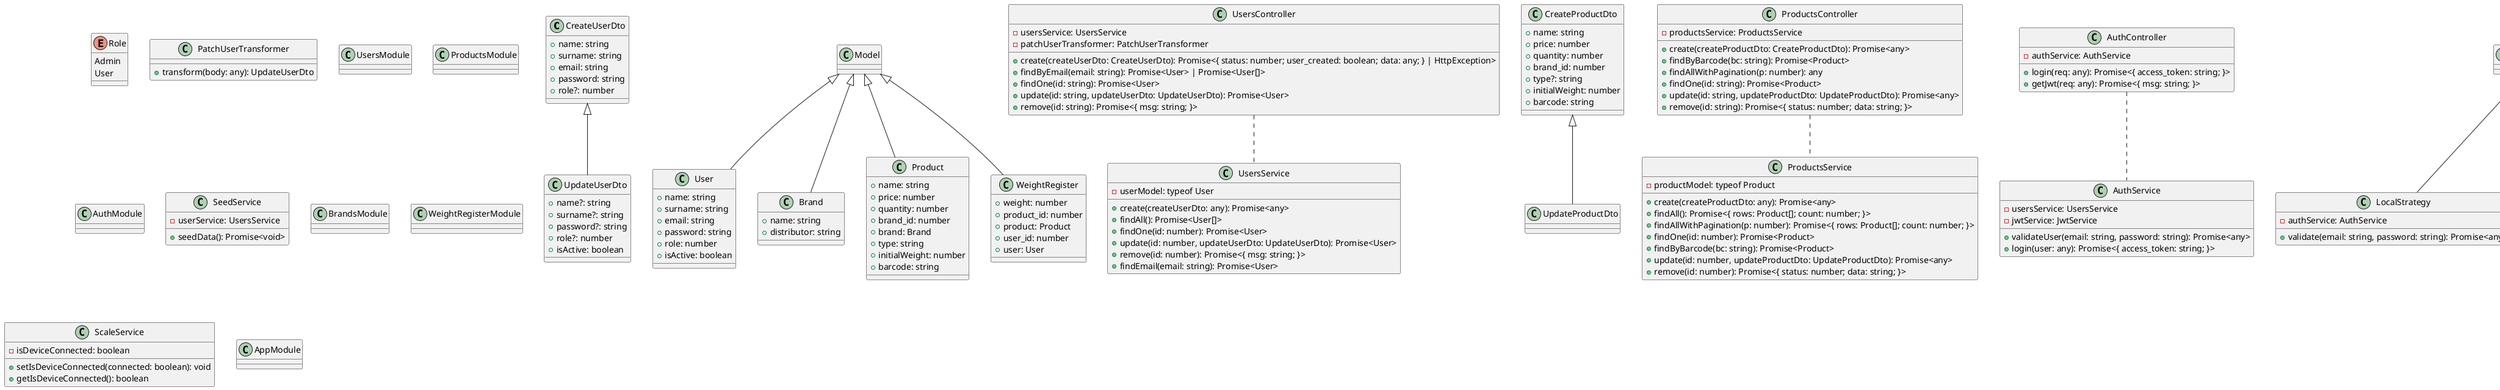 @startuml barcontrol
class CreateUserDto {
    +name: string
    +surname: string
    +email: string
    +password: string
    +role?: number
}
class UpdateUserDto extends CreateUserDto {
    +name?: string
    +surname?: string
    +password?: string
    +role?: number
    +isActive: boolean
}
enum Role {
    Admin
    User
}
class User extends Model {
    +name: string
    +surname: string
    +email: string
    +password: string
    +role: number
    +isActive: boolean
}
class UsersService {
    -userModel: typeof User
    +create(createUserDto: any): Promise<any>
    +findAll(): Promise<User[]>
    +findOne(id: number): Promise<User>
    +update(id: number, updateUserDto: UpdateUserDto): Promise<User>
    +remove(id: number): Promise<{ msg: string; }>
    +findEmail(email: string): Promise<User>
}
class PatchUserTransformer {
    +transform(body: any): UpdateUserDto
}
class UsersController {
    -usersService: UsersService
    -patchUserTransformer: PatchUserTransformer
    +create(createUserDto: CreateUserDto): Promise<{ status: number; user_created: boolean; data: any; } | HttpException>
    +findByEmail(email: string): Promise<User> | Promise<User[]>
    +findOne(id: string): Promise<User>
    +update(id: string, updateUserDto: UpdateUserDto): Promise<User>
    +remove(id: string): Promise<{ msg: string; }>
}
class UsersModule
class CreateProductDto {
    +name: string
    +price: number
    +quantity: number
    +brand_id: number
    +type?: string
    +initialWeight: number
    +barcode: string
}
class UpdateProductDto extends CreateProductDto
class Brand extends Model {
    +name: string
    +distributor: string
}
class Product extends Model {
    +name: string
    +price: number
    +quantity: number
    +brand_id: number
    +brand: Brand
    +type: string
    +initialWeight: number
    +barcode: string
}
class ProductsService {
    -productModel: typeof Product
    +create(createProductDto: any): Promise<any>
    +findAll(): Promise<{ rows: Product[]; count: number; }>
    +findAllWithPagination(p: number): Promise<{ rows: Product[]; count: number; }>
    +findOne(id: number): Promise<Product>
    +findByBarcode(bc: string): Promise<Product>
    +update(id: number, updateProductDto: UpdateProductDto): Promise<any>
    +remove(id: number): Promise<{ status: number; data: string; }>
}
class ProductsController {
    -productsService: ProductsService
    +create(createProductDto: CreateProductDto): Promise<any>
    +findByBarcode(bc: string): Promise<Product>
    +findAllWithPagination(p: number): any
    +findOne(id: string): Promise<Product>
    +update(id: string, updateProductDto: UpdateProductDto): Promise<any>
    +remove(id: string): Promise<{ status: number; data: string; }>
}
class ProductsModule
class AuthService {
    -usersService: UsersService
    -jwtService: JwtService
    +validateUser(email: string, password: string): Promise<any>
    +login(user: any): Promise<{ access_token: string; }>
}
class LocalStrategy extends PassportStrategy {
    -authService: AuthService
    +validate(email: string, password: string): Promise<any>
}
class JwtStrategy extends  PassportStrategy{
    +validate(payload: any): Promise<{ email: any; userId: any; roles: any; }>
}
class LocalAuthGuard extends AuthGuard
class JwtAuthGuard extends AuthGuard {
    +canActivate(context: ExecutionContext): boolean | Promise<boolean> | Observable<boolean>
    +handleRequest(err: any, user: any, info: any): any
}
class RolesGuard implements CanActivate {
    -reflector: Reflector
    +canActivate(context: ExecutionContext): boolean
}
class AuthController {
    -authService: AuthService
    +login(req: any): Promise<{ access_token: string; }>
    +getJwt(req: any): Promise<{ msg: string; }>
}
class AuthModule
class SeedService {
    -userService: UsersService
    +seedData(): Promise<void>
}
class CreateBrandDto {
    +name: string
    +distributor?: string
}
class UpdateBrandDto extends CreateBrandDto
class BrandsService {
    -brandModel: typeof Brand
    +create(createBrandDto: any): Promise<any>
    +findAll(): Promise<Brand[]>
    +findOne(id: number): Promise<Brand>
    +update(id: number, updateBrandDto: UpdateBrandDto): UpdateBrandDto
    +remove(id: number): Promise<{ msg: string; }>
}
class BrandsController {
    -brandsService: BrandsService
    +create(createBrandDto: CreateBrandDto): { status: number; product_created: boolean; data: Promise<any>; }
    +findAll(): Promise<Brand[]>
    +findOne(id: string): Promise<Brand>
    +update(id: string, updateBrandDto: UpdateBrandDto): UpdateBrandDto
    +remove(id: string): Promise<{ msg: string; }>
}
class BrandsModule
class CreateWeightRegisterDto {
    +weight: number
    +product_id: number
    +user_id?: number
}
class UpdateWeightRegisterDto extends  CreateWeightRegisterDto
class WeightRegister extends Model {
    +weight: number
    +product_id: number
    +product: Product
    +user_id: number
    +user: User
}
class WeightRegisterService {
    -weightRegister: typeof WeightRegister
    +create(createWeightRegisterDto: any): Promise<any>
    +findAll(): Promise<WeightRegister[]>
    +findOne(id: number): Promise<WeightRegister>
    +update(id: number, updateWeightRegisterDto: UpdateWeightRegisterDto): Promise<string>
    +remove(id: number): Promise<string>
}
class WeightRegisterController {
    -weightRegisterService: WeightRegisterService
    +create(createWeight: CreateWeightRegisterDto, _req: any): Promise<any> | HttpException
    +findAll(): Promise<WeightRegister[]>
    +findOne(id: string): Promise<WeightRegister>
}
class WeightRegisterModule
class ScaleService {
    -isDeviceConnected: boolean
    +setIsDeviceConnected(connected: boolean): void
    +getIsDeviceConnected(): boolean
}
class ScaleGateway implements OnGatewayInit, OnGatewayConnection, OnGatewayDisconnect {
    +isZero: boolean
    -scaleService: ScaleService
    +server: Server<DefaultEventsMap, DefaultEventsMap, DefaultEventsMap, any>
    +afterInit(server: any): void
    +handleConnection(client: any, args: any[]): void
    +handleDisconnect(client: any): void
    +handleJoinRoom(client: Socket<DefaultEventsMap, DefaultEventsMap, DefaultEventsMap, any>, payload: { room: string; }): void
    +handleIncommingMessage(client: Socket<DefaultEventsMap, DefaultEventsMap, DefaultEventsMap, any>, payload: { data: number; room: string; }): void
    +handleRoomLeave(client: Socket<DefaultEventsMap, DefaultEventsMap, DefaultEventsMap, any>, payload: { room: string; }): void
}
class AppModule

AuthController .. AuthService
UsersController .. UsersService
ProductsController .. ProductsService
BrandsController .. BrandsService
WeightRegisterController .. WeightRegisterService

' +bootstrap(): Promise<void>
@enduml